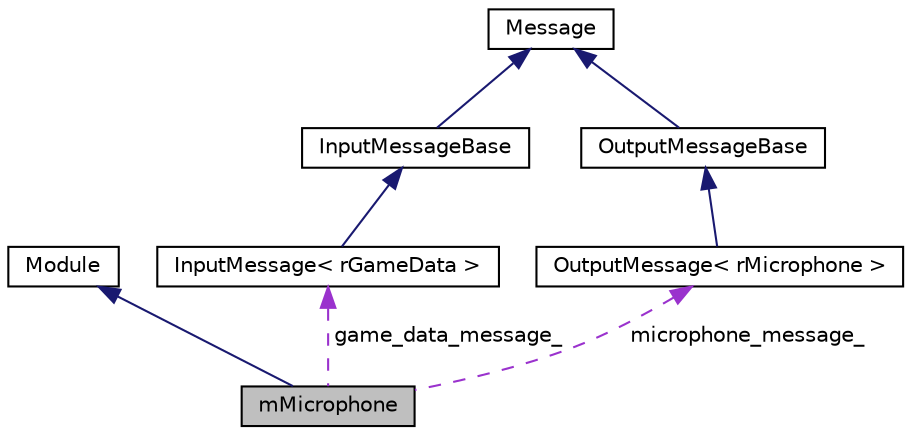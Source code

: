digraph "mMicrophone"
{
  edge [fontname="Helvetica",fontsize="10",labelfontname="Helvetica",labelfontsize="10"];
  node [fontname="Helvetica",fontsize="10",shape=record];
  Node2 [label="mMicrophone",height=0.2,width=0.4,color="black", fillcolor="grey75", style="filled", fontcolor="black"];
  Node3 -> Node2 [dir="back",color="midnightblue",fontsize="10",style="solid",fontname="Helvetica"];
  Node3 [label="Module",height=0.2,width=0.4,color="black", fillcolor="white", style="filled",URL="$classModule.html",tooltip="Module abstract class. "];
  Node4 -> Node2 [dir="back",color="darkorchid3",fontsize="10",style="dashed",label=" game_data_message_" ,fontname="Helvetica"];
  Node4 [label="InputMessage\< rGameData \>",height=0.2,width=0.4,color="black", fillcolor="white", style="filled",URL="$classInputMessage.html"];
  Node5 -> Node4 [dir="back",color="midnightblue",fontsize="10",style="solid",fontname="Helvetica"];
  Node5 [label="InputMessageBase",height=0.2,width=0.4,color="black", fillcolor="white", style="filled",URL="$classInputMessageBase.html",tooltip="InputMessage of a module. "];
  Node6 -> Node5 [dir="back",color="midnightblue",fontsize="10",style="solid",fontname="Helvetica"];
  Node6 [label="Message",height=0.2,width=0.4,color="black", fillcolor="white", style="filled",URL="$classMessage.html",tooltip="Message abstract class. "];
  Node7 -> Node2 [dir="back",color="darkorchid3",fontsize="10",style="dashed",label=" microphone_message_" ,fontname="Helvetica"];
  Node7 [label="OutputMessage\< rMicrophone \>",height=0.2,width=0.4,color="black", fillcolor="white", style="filled",URL="$classOutputMessage.html"];
  Node8 -> Node7 [dir="back",color="midnightblue",fontsize="10",style="solid",fontname="Helvetica"];
  Node8 [label="OutputMessageBase",height=0.2,width=0.4,color="black", fillcolor="white", style="filled",URL="$classOutputMessageBase.html",tooltip="OutputMessage of a module. "];
  Node6 -> Node8 [dir="back",color="midnightblue",fontsize="10",style="solid",fontname="Helvetica"];
}
